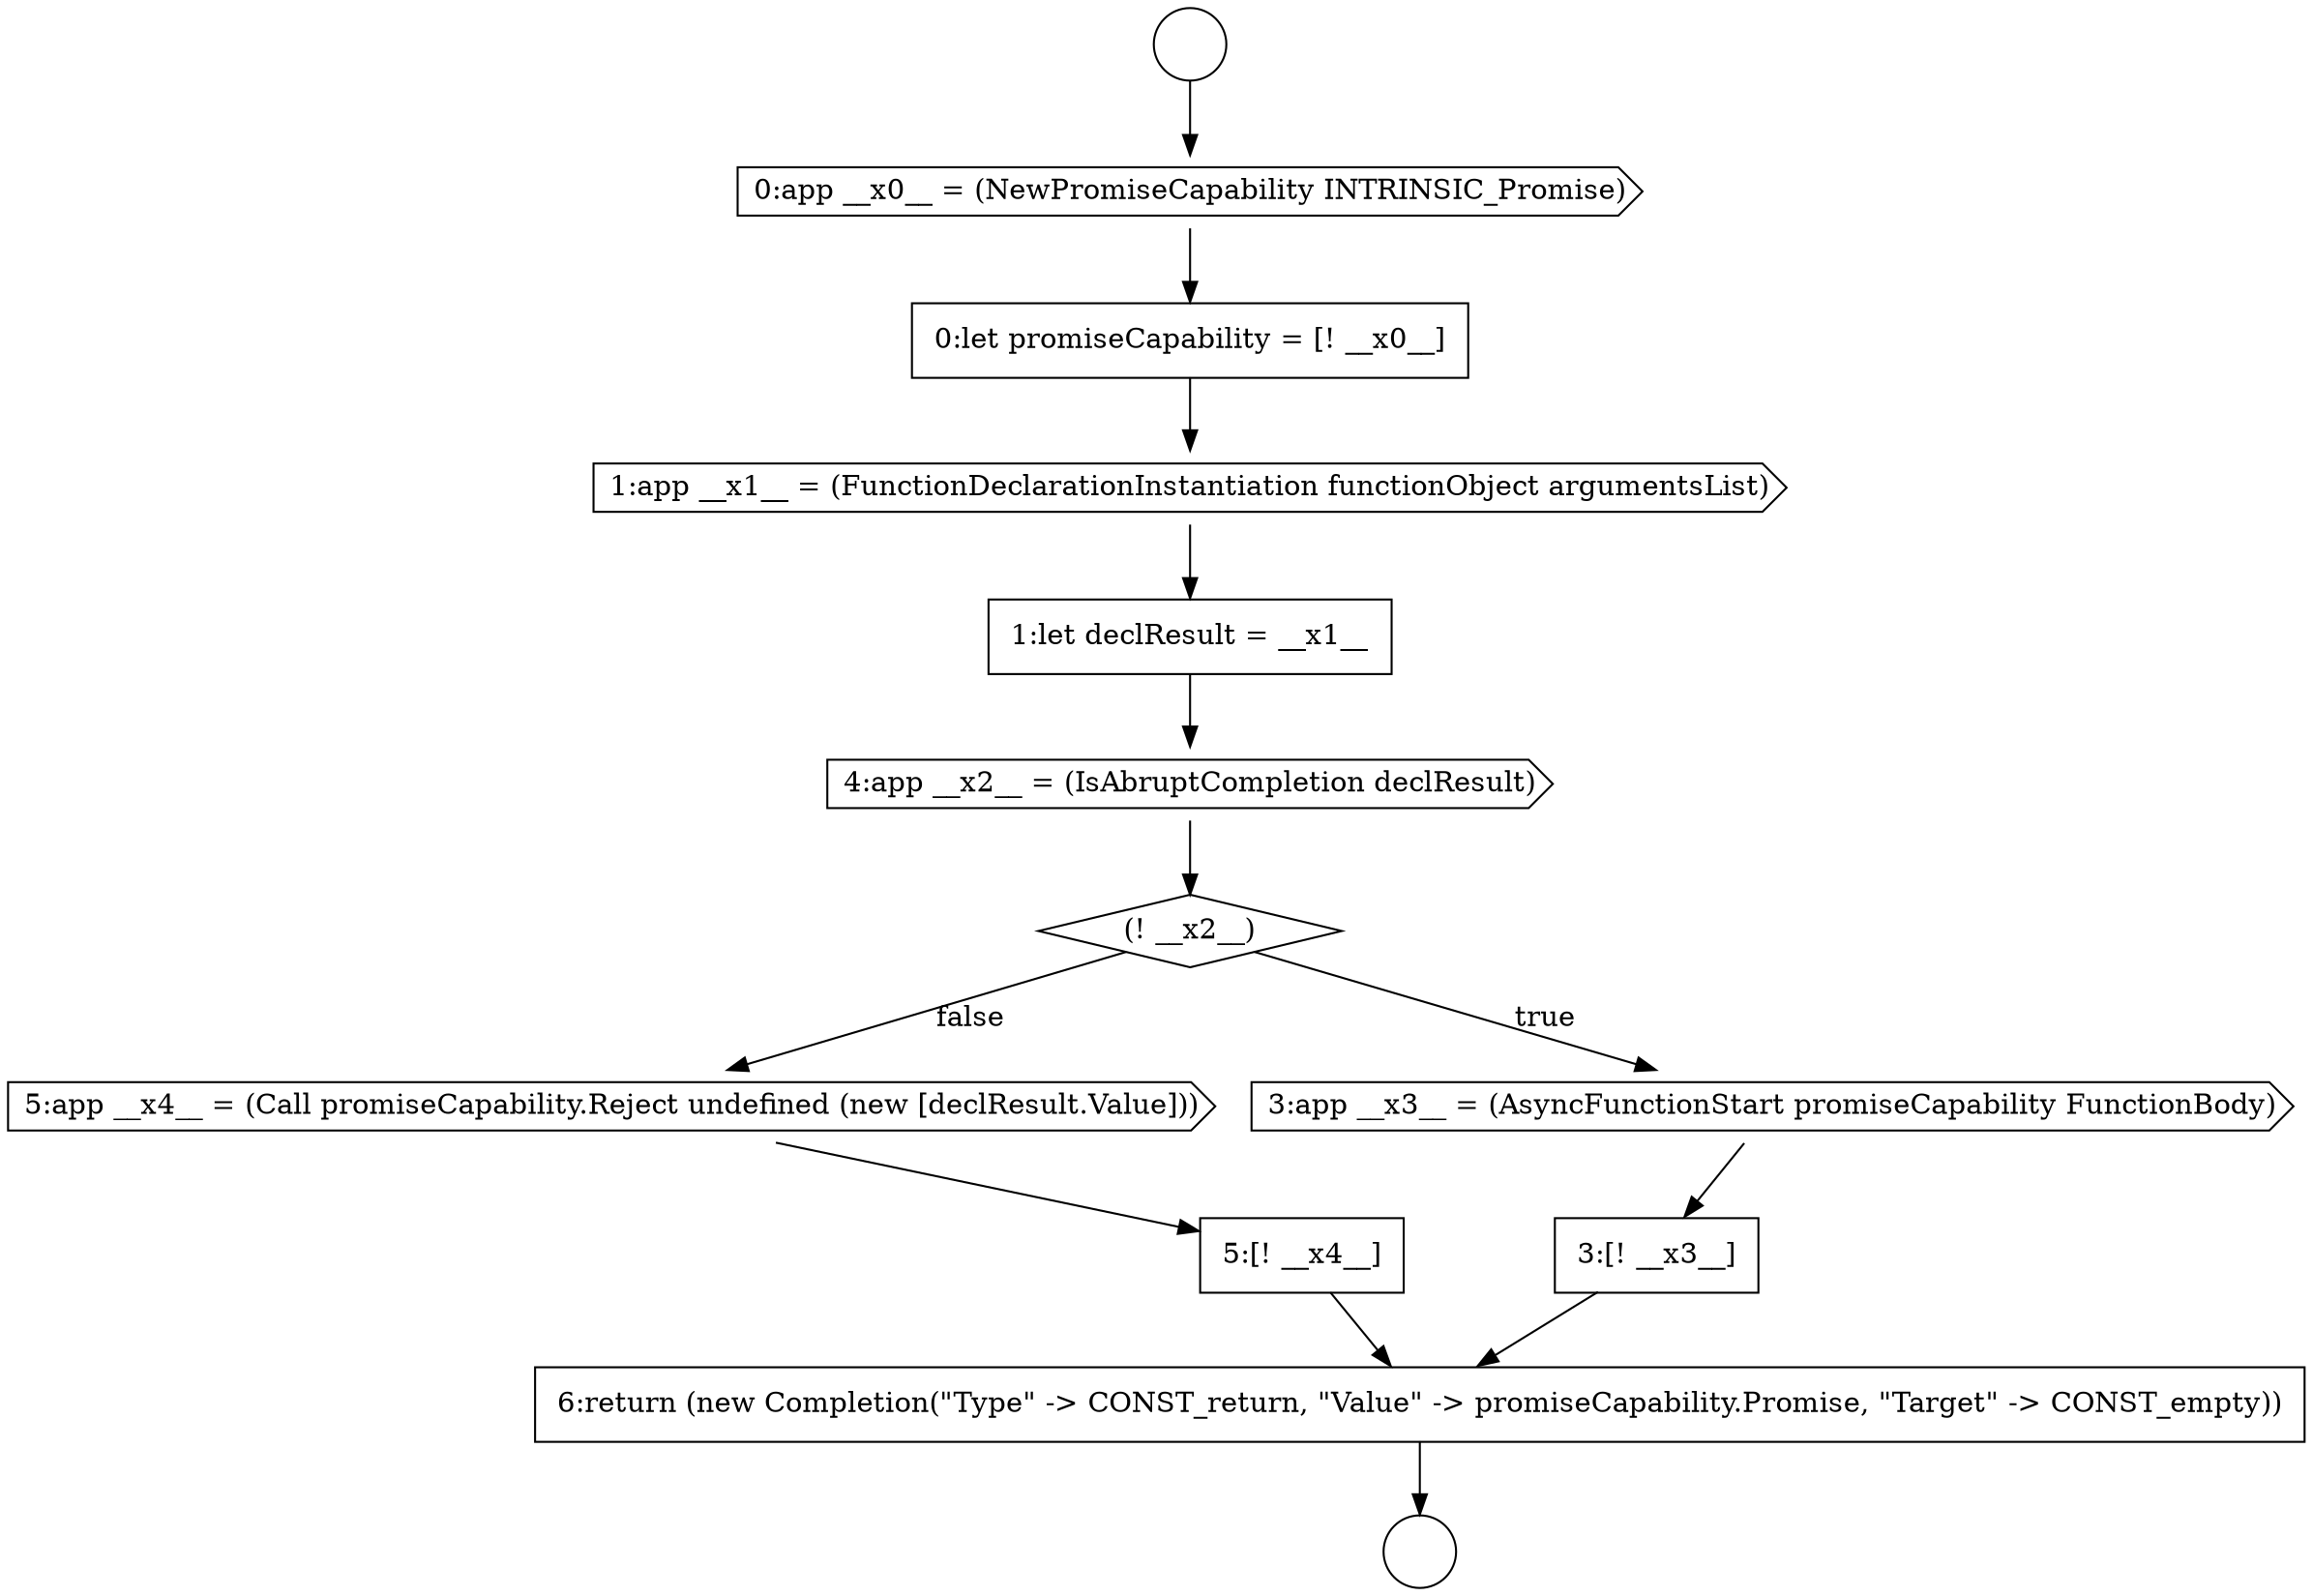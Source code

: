 digraph {
  node9833 [shape=cds, label=<<font color="black">1:app __x1__ = (FunctionDeclarationInstantiation functionObject argumentsList)</font>> color="black" fillcolor="white" style=filled]
  node9836 [shape=diamond, label=<<font color="black">(! __x2__)</font>> color="black" fillcolor="white" style=filled]
  node9829 [shape=circle label=" " color="black" fillcolor="white" style=filled]
  node9835 [shape=cds, label=<<font color="black">4:app __x2__ = (IsAbruptCompletion declResult)</font>> color="black" fillcolor="white" style=filled]
  node9840 [shape=none, margin=0, label=<<font color="black">
    <table border="0" cellborder="1" cellspacing="0" cellpadding="10">
      <tr><td align="left">5:[! __x4__]</td></tr>
    </table>
  </font>> color="black" fillcolor="white" style=filled]
  node9830 [shape=circle label=" " color="black" fillcolor="white" style=filled]
  node9841 [shape=none, margin=0, label=<<font color="black">
    <table border="0" cellborder="1" cellspacing="0" cellpadding="10">
      <tr><td align="left">6:return (new Completion(&quot;Type&quot; -&gt; CONST_return, &quot;Value&quot; -&gt; promiseCapability.Promise, &quot;Target&quot; -&gt; CONST_empty))</td></tr>
    </table>
  </font>> color="black" fillcolor="white" style=filled]
  node9834 [shape=none, margin=0, label=<<font color="black">
    <table border="0" cellborder="1" cellspacing="0" cellpadding="10">
      <tr><td align="left">1:let declResult = __x1__</td></tr>
    </table>
  </font>> color="black" fillcolor="white" style=filled]
  node9839 [shape=cds, label=<<font color="black">5:app __x4__ = (Call promiseCapability.Reject undefined (new [declResult.Value]))</font>> color="black" fillcolor="white" style=filled]
  node9832 [shape=none, margin=0, label=<<font color="black">
    <table border="0" cellborder="1" cellspacing="0" cellpadding="10">
      <tr><td align="left">0:let promiseCapability = [! __x0__]</td></tr>
    </table>
  </font>> color="black" fillcolor="white" style=filled]
  node9837 [shape=cds, label=<<font color="black">3:app __x3__ = (AsyncFunctionStart promiseCapability FunctionBody)</font>> color="black" fillcolor="white" style=filled]
  node9838 [shape=none, margin=0, label=<<font color="black">
    <table border="0" cellborder="1" cellspacing="0" cellpadding="10">
      <tr><td align="left">3:[! __x3__]</td></tr>
    </table>
  </font>> color="black" fillcolor="white" style=filled]
  node9831 [shape=cds, label=<<font color="black">0:app __x0__ = (NewPromiseCapability INTRINSIC_Promise)</font>> color="black" fillcolor="white" style=filled]
  node9832 -> node9833 [ color="black"]
  node9840 -> node9841 [ color="black"]
  node9835 -> node9836 [ color="black"]
  node9829 -> node9831 [ color="black"]
  node9831 -> node9832 [ color="black"]
  node9838 -> node9841 [ color="black"]
  node9834 -> node9835 [ color="black"]
  node9836 -> node9837 [label=<<font color="black">true</font>> color="black"]
  node9836 -> node9839 [label=<<font color="black">false</font>> color="black"]
  node9839 -> node9840 [ color="black"]
  node9841 -> node9830 [ color="black"]
  node9837 -> node9838 [ color="black"]
  node9833 -> node9834 [ color="black"]
}
